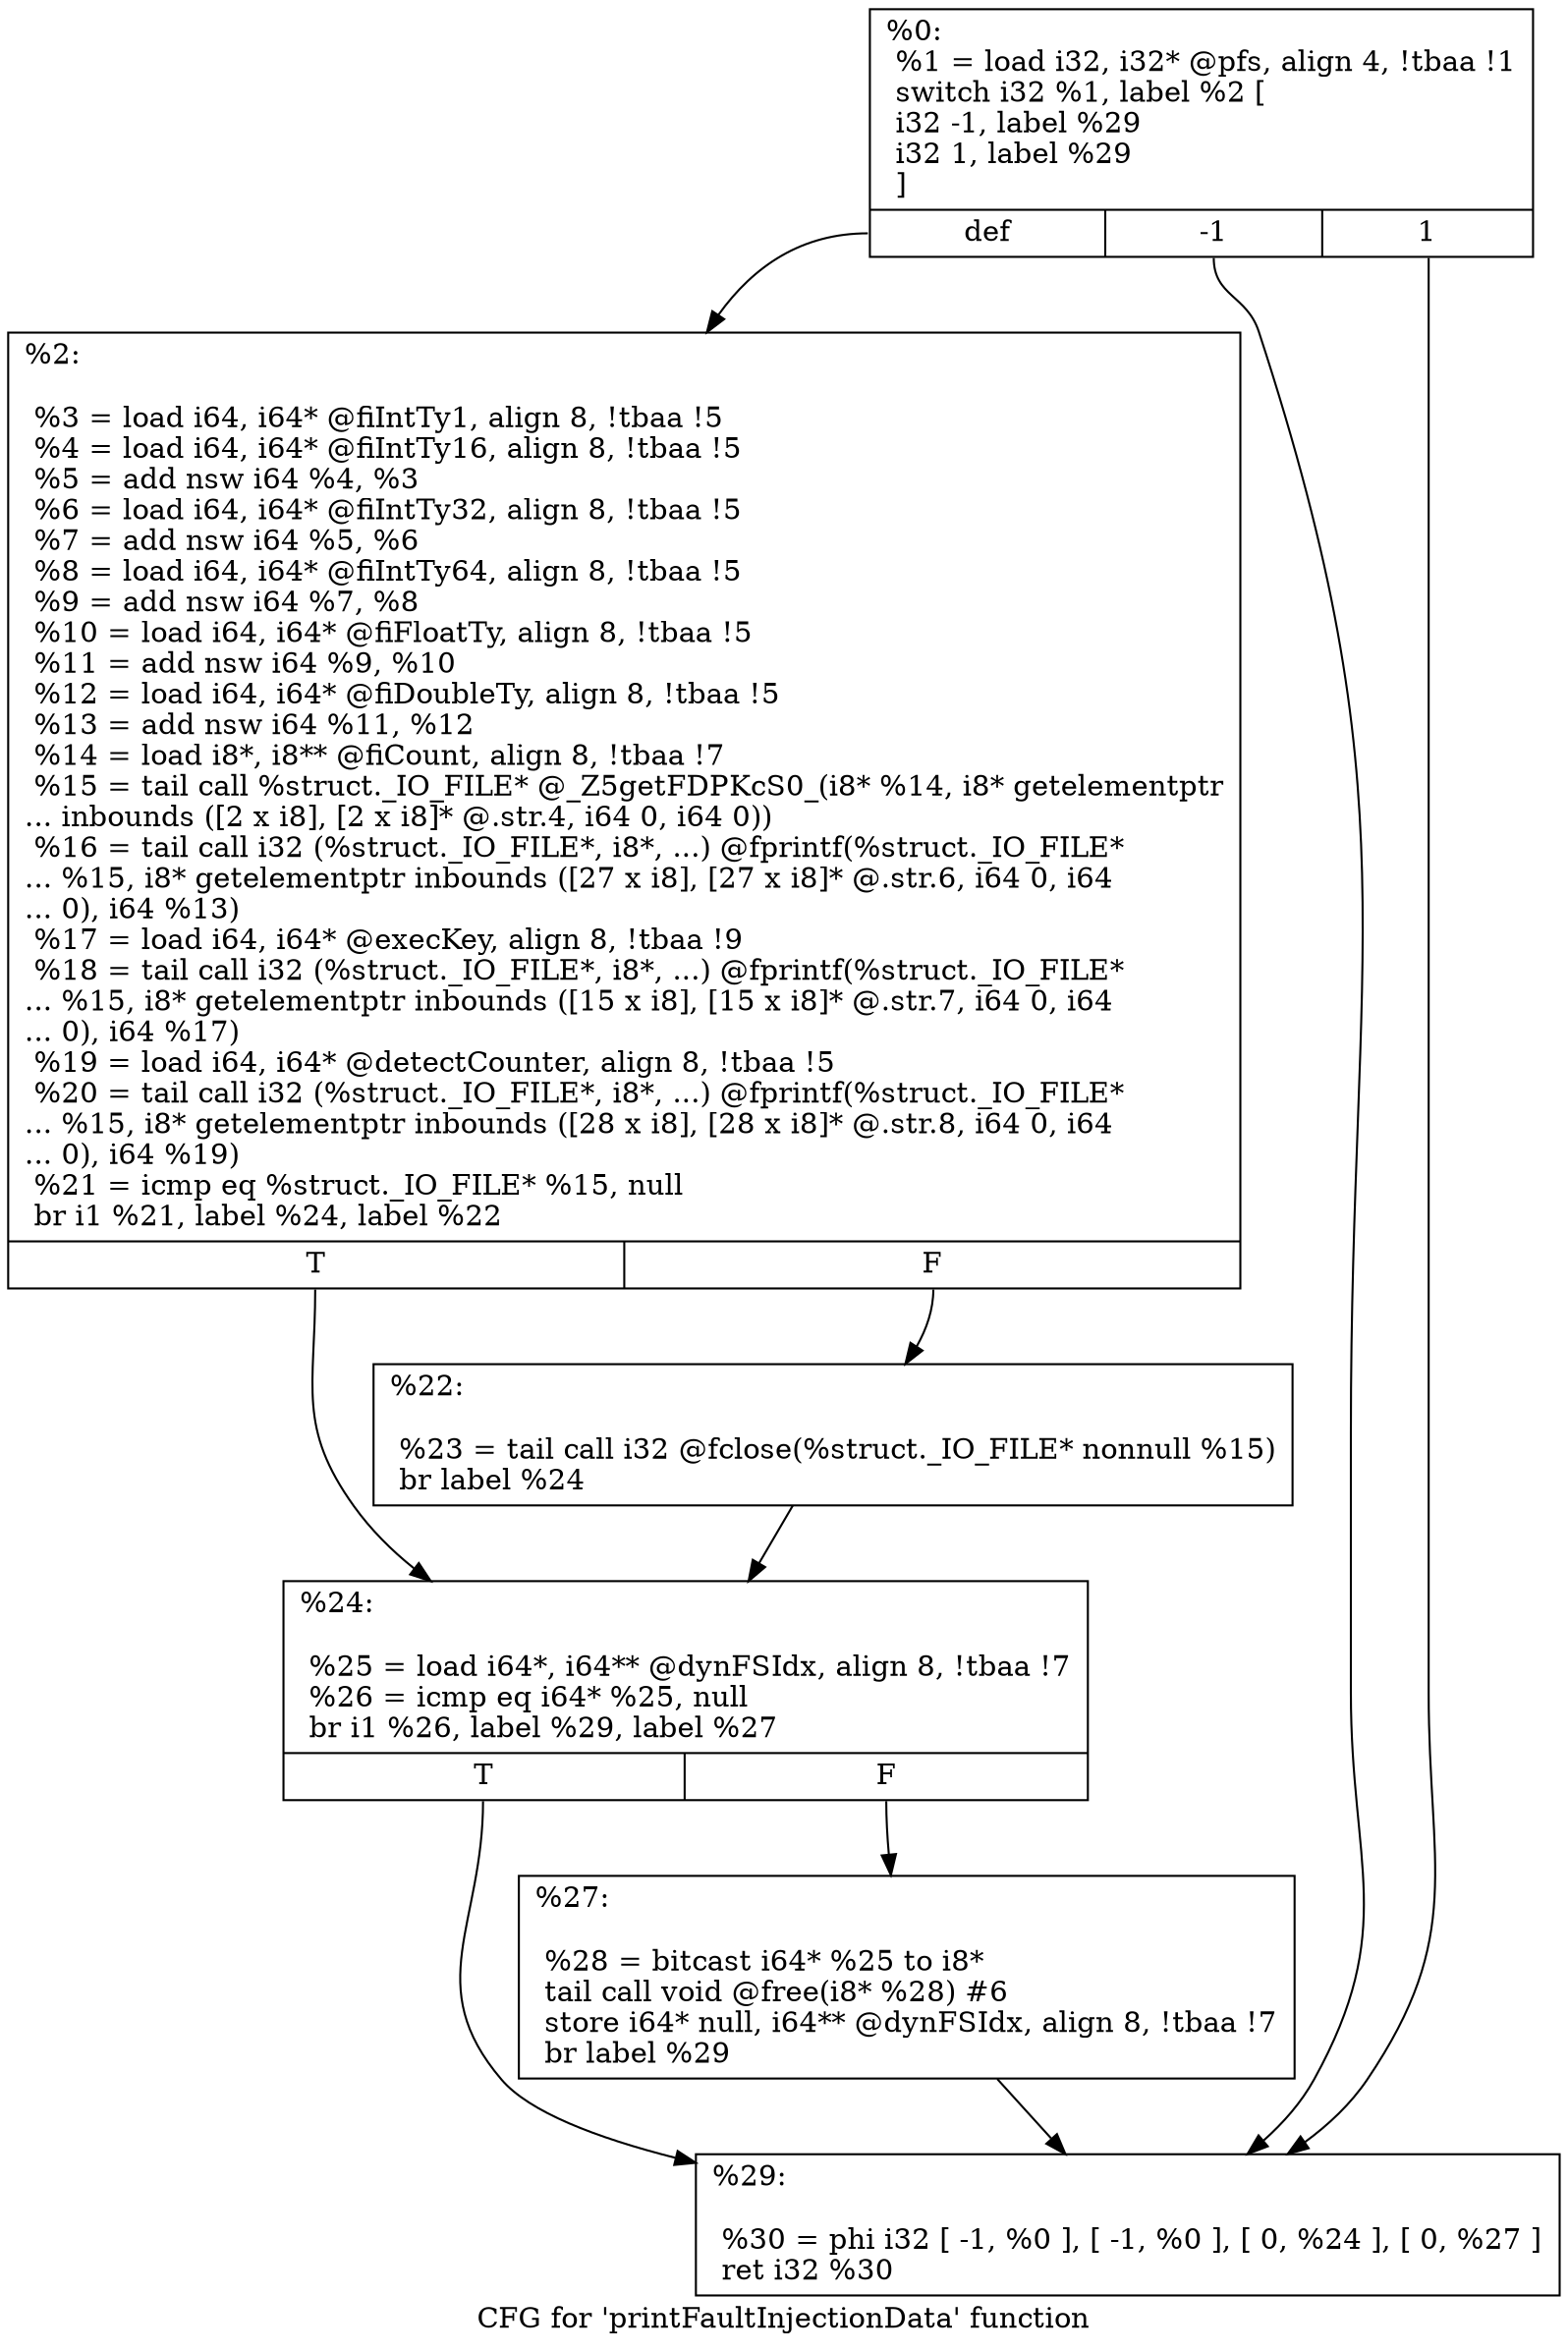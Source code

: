 digraph "CFG for 'printFaultInjectionData' function" {
	label="CFG for 'printFaultInjectionData' function";

	Node0x3145b40 [shape=record,label="{%0:\l  %1 = load i32, i32* @pfs, align 4, !tbaa !1\l  switch i32 %1, label %2 [\l    i32 -1, label %29\l    i32 1, label %29\l  ]\l|{<s0>def|<s1>-1|<s2>1}}"];
	Node0x3145b40:s0 -> Node0x3145b90;
	Node0x3145b40:s1 -> Node0x3145cd0;
	Node0x3145b40:s2 -> Node0x3145cd0;
	Node0x3145b90 [shape=record,label="{%2:\l\l  %3 = load i64, i64* @fiIntTy1, align 8, !tbaa !5\l  %4 = load i64, i64* @fiIntTy16, align 8, !tbaa !5\l  %5 = add nsw i64 %4, %3\l  %6 = load i64, i64* @fiIntTy32, align 8, !tbaa !5\l  %7 = add nsw i64 %5, %6\l  %8 = load i64, i64* @fiIntTy64, align 8, !tbaa !5\l  %9 = add nsw i64 %7, %8\l  %10 = load i64, i64* @fiFloatTy, align 8, !tbaa !5\l  %11 = add nsw i64 %9, %10\l  %12 = load i64, i64* @fiDoubleTy, align 8, !tbaa !5\l  %13 = add nsw i64 %11, %12\l  %14 = load i8*, i8** @fiCount, align 8, !tbaa !7\l  %15 = tail call %struct._IO_FILE* @_Z5getFDPKcS0_(i8* %14, i8* getelementptr\l... inbounds ([2 x i8], [2 x i8]* @.str.4, i64 0, i64 0))\l  %16 = tail call i32 (%struct._IO_FILE*, i8*, ...) @fprintf(%struct._IO_FILE*\l... %15, i8* getelementptr inbounds ([27 x i8], [27 x i8]* @.str.6, i64 0, i64\l... 0), i64 %13)\l  %17 = load i64, i64* @execKey, align 8, !tbaa !9\l  %18 = tail call i32 (%struct._IO_FILE*, i8*, ...) @fprintf(%struct._IO_FILE*\l... %15, i8* getelementptr inbounds ([15 x i8], [15 x i8]* @.str.7, i64 0, i64\l... 0), i64 %17)\l  %19 = load i64, i64* @detectCounter, align 8, !tbaa !5\l  %20 = tail call i32 (%struct._IO_FILE*, i8*, ...) @fprintf(%struct._IO_FILE*\l... %15, i8* getelementptr inbounds ([28 x i8], [28 x i8]* @.str.8, i64 0, i64\l... 0), i64 %19)\l  %21 = icmp eq %struct._IO_FILE* %15, null\l  br i1 %21, label %24, label %22\l|{<s0>T|<s1>F}}"];
	Node0x3145b90:s0 -> Node0x3145c30;
	Node0x3145b90:s1 -> Node0x3145be0;
	Node0x3145be0 [shape=record,label="{%22:\l\l  %23 = tail call i32 @fclose(%struct._IO_FILE* nonnull %15)\l  br label %24\l}"];
	Node0x3145be0 -> Node0x3145c30;
	Node0x3145c30 [shape=record,label="{%24:\l\l  %25 = load i64*, i64** @dynFSIdx, align 8, !tbaa !7\l  %26 = icmp eq i64* %25, null\l  br i1 %26, label %29, label %27\l|{<s0>T|<s1>F}}"];
	Node0x3145c30:s0 -> Node0x3145cd0;
	Node0x3145c30:s1 -> Node0x3145c80;
	Node0x3145c80 [shape=record,label="{%27:\l\l  %28 = bitcast i64* %25 to i8*\l  tail call void @free(i8* %28) #6\l  store i64* null, i64** @dynFSIdx, align 8, !tbaa !7\l  br label %29\l}"];
	Node0x3145c80 -> Node0x3145cd0;
	Node0x3145cd0 [shape=record,label="{%29:\l\l  %30 = phi i32 [ -1, %0 ], [ -1, %0 ], [ 0, %24 ], [ 0, %27 ]\l  ret i32 %30\l}"];
}
